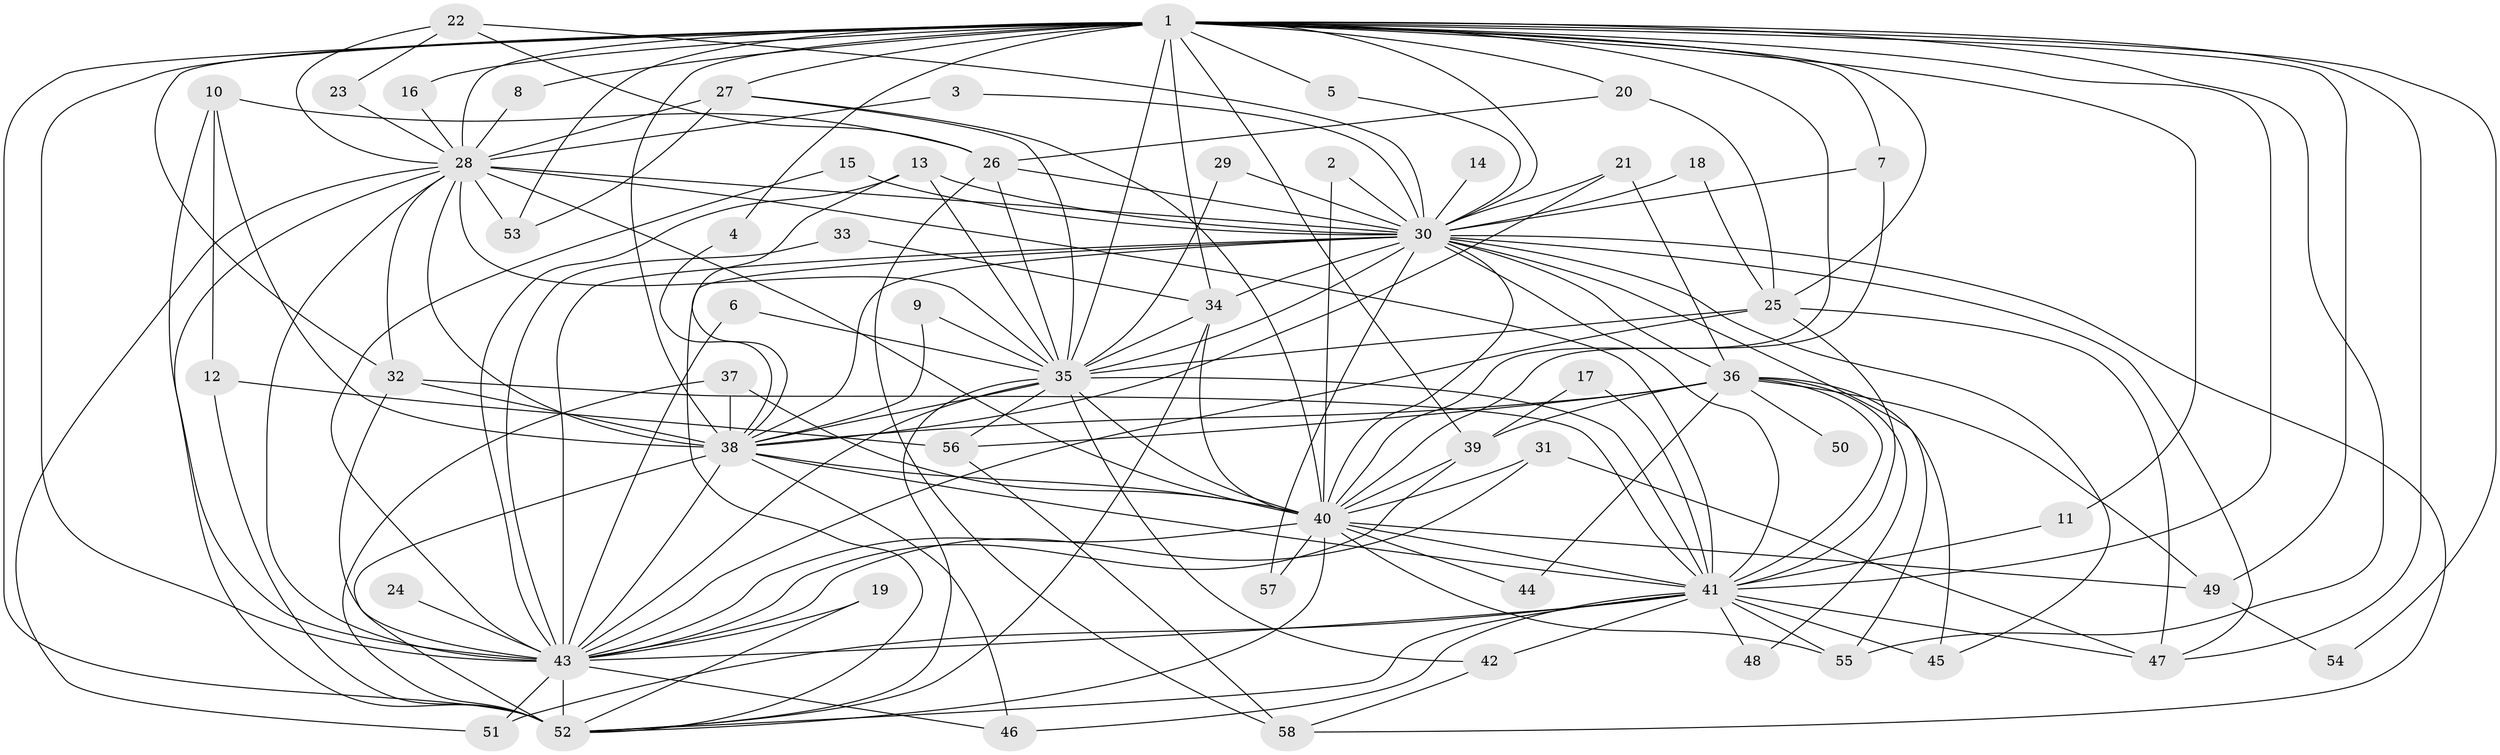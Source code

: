 // original degree distribution, {20: 0.008695652173913044, 19: 0.017391304347826087, 23: 0.017391304347826087, 33: 0.008695652173913044, 16: 0.008695652173913044, 27: 0.008695652173913044, 22: 0.017391304347826087, 4: 0.06956521739130435, 3: 0.21739130434782608, 2: 0.5565217391304348, 7: 0.017391304347826087, 12: 0.008695652173913044, 5: 0.043478260869565216}
// Generated by graph-tools (version 1.1) at 2025/25/03/09/25 03:25:50]
// undirected, 58 vertices, 165 edges
graph export_dot {
graph [start="1"]
  node [color=gray90,style=filled];
  1;
  2;
  3;
  4;
  5;
  6;
  7;
  8;
  9;
  10;
  11;
  12;
  13;
  14;
  15;
  16;
  17;
  18;
  19;
  20;
  21;
  22;
  23;
  24;
  25;
  26;
  27;
  28;
  29;
  30;
  31;
  32;
  33;
  34;
  35;
  36;
  37;
  38;
  39;
  40;
  41;
  42;
  43;
  44;
  45;
  46;
  47;
  48;
  49;
  50;
  51;
  52;
  53;
  54;
  55;
  56;
  57;
  58;
  1 -- 4 [weight=1.0];
  1 -- 5 [weight=2.0];
  1 -- 7 [weight=1.0];
  1 -- 8 [weight=1.0];
  1 -- 11 [weight=1.0];
  1 -- 16 [weight=1.0];
  1 -- 20 [weight=1.0];
  1 -- 25 [weight=1.0];
  1 -- 27 [weight=2.0];
  1 -- 28 [weight=2.0];
  1 -- 30 [weight=2.0];
  1 -- 32 [weight=1.0];
  1 -- 34 [weight=1.0];
  1 -- 35 [weight=2.0];
  1 -- 38 [weight=3.0];
  1 -- 39 [weight=1.0];
  1 -- 40 [weight=3.0];
  1 -- 41 [weight=2.0];
  1 -- 43 [weight=2.0];
  1 -- 47 [weight=1.0];
  1 -- 49 [weight=1.0];
  1 -- 52 [weight=2.0];
  1 -- 53 [weight=1.0];
  1 -- 54 [weight=1.0];
  1 -- 55 [weight=1.0];
  2 -- 30 [weight=1.0];
  2 -- 40 [weight=1.0];
  3 -- 28 [weight=1.0];
  3 -- 30 [weight=1.0];
  4 -- 38 [weight=1.0];
  5 -- 30 [weight=1.0];
  6 -- 35 [weight=1.0];
  6 -- 43 [weight=1.0];
  7 -- 30 [weight=1.0];
  7 -- 40 [weight=1.0];
  8 -- 28 [weight=1.0];
  9 -- 35 [weight=1.0];
  9 -- 38 [weight=1.0];
  10 -- 12 [weight=1.0];
  10 -- 26 [weight=1.0];
  10 -- 38 [weight=1.0];
  10 -- 43 [weight=1.0];
  11 -- 41 [weight=1.0];
  12 -- 52 [weight=1.0];
  12 -- 56 [weight=1.0];
  13 -- 30 [weight=1.0];
  13 -- 35 [weight=1.0];
  13 -- 38 [weight=1.0];
  13 -- 43 [weight=1.0];
  14 -- 30 [weight=1.0];
  15 -- 30 [weight=1.0];
  15 -- 43 [weight=1.0];
  16 -- 28 [weight=1.0];
  17 -- 39 [weight=1.0];
  17 -- 41 [weight=1.0];
  18 -- 25 [weight=1.0];
  18 -- 30 [weight=1.0];
  19 -- 43 [weight=1.0];
  19 -- 52 [weight=1.0];
  20 -- 25 [weight=1.0];
  20 -- 26 [weight=1.0];
  21 -- 30 [weight=1.0];
  21 -- 36 [weight=1.0];
  21 -- 38 [weight=1.0];
  22 -- 23 [weight=1.0];
  22 -- 26 [weight=1.0];
  22 -- 28 [weight=1.0];
  22 -- 30 [weight=1.0];
  23 -- 28 [weight=1.0];
  24 -- 43 [weight=1.0];
  25 -- 35 [weight=1.0];
  25 -- 41 [weight=1.0];
  25 -- 43 [weight=1.0];
  25 -- 47 [weight=1.0];
  26 -- 30 [weight=1.0];
  26 -- 35 [weight=1.0];
  26 -- 58 [weight=1.0];
  27 -- 28 [weight=3.0];
  27 -- 35 [weight=1.0];
  27 -- 40 [weight=1.0];
  27 -- 53 [weight=1.0];
  28 -- 30 [weight=2.0];
  28 -- 32 [weight=1.0];
  28 -- 35 [weight=1.0];
  28 -- 38 [weight=1.0];
  28 -- 40 [weight=2.0];
  28 -- 41 [weight=1.0];
  28 -- 43 [weight=1.0];
  28 -- 51 [weight=1.0];
  28 -- 52 [weight=2.0];
  28 -- 53 [weight=1.0];
  29 -- 30 [weight=1.0];
  29 -- 35 [weight=1.0];
  30 -- 34 [weight=1.0];
  30 -- 35 [weight=1.0];
  30 -- 36 [weight=1.0];
  30 -- 38 [weight=1.0];
  30 -- 40 [weight=2.0];
  30 -- 41 [weight=1.0];
  30 -- 43 [weight=4.0];
  30 -- 45 [weight=1.0];
  30 -- 47 [weight=1.0];
  30 -- 52 [weight=1.0];
  30 -- 55 [weight=1.0];
  30 -- 57 [weight=1.0];
  30 -- 58 [weight=1.0];
  31 -- 40 [weight=1.0];
  31 -- 43 [weight=1.0];
  31 -- 47 [weight=1.0];
  32 -- 38 [weight=2.0];
  32 -- 41 [weight=1.0];
  32 -- 43 [weight=1.0];
  33 -- 34 [weight=1.0];
  33 -- 43 [weight=1.0];
  34 -- 35 [weight=1.0];
  34 -- 40 [weight=1.0];
  34 -- 52 [weight=1.0];
  35 -- 38 [weight=1.0];
  35 -- 40 [weight=2.0];
  35 -- 41 [weight=2.0];
  35 -- 42 [weight=1.0];
  35 -- 43 [weight=1.0];
  35 -- 52 [weight=1.0];
  35 -- 56 [weight=1.0];
  36 -- 38 [weight=1.0];
  36 -- 39 [weight=1.0];
  36 -- 41 [weight=1.0];
  36 -- 44 [weight=1.0];
  36 -- 45 [weight=1.0];
  36 -- 48 [weight=1.0];
  36 -- 49 [weight=1.0];
  36 -- 50 [weight=1.0];
  36 -- 56 [weight=1.0];
  37 -- 38 [weight=1.0];
  37 -- 40 [weight=1.0];
  37 -- 52 [weight=2.0];
  38 -- 40 [weight=1.0];
  38 -- 41 [weight=1.0];
  38 -- 43 [weight=2.0];
  38 -- 46 [weight=1.0];
  38 -- 52 [weight=1.0];
  39 -- 40 [weight=2.0];
  39 -- 43 [weight=1.0];
  40 -- 41 [weight=1.0];
  40 -- 43 [weight=1.0];
  40 -- 44 [weight=1.0];
  40 -- 49 [weight=1.0];
  40 -- 52 [weight=1.0];
  40 -- 55 [weight=1.0];
  40 -- 57 [weight=1.0];
  41 -- 42 [weight=1.0];
  41 -- 43 [weight=1.0];
  41 -- 45 [weight=1.0];
  41 -- 46 [weight=1.0];
  41 -- 47 [weight=1.0];
  41 -- 48 [weight=1.0];
  41 -- 51 [weight=1.0];
  41 -- 52 [weight=2.0];
  41 -- 55 [weight=1.0];
  42 -- 58 [weight=1.0];
  43 -- 46 [weight=1.0];
  43 -- 51 [weight=1.0];
  43 -- 52 [weight=1.0];
  49 -- 54 [weight=1.0];
  56 -- 58 [weight=1.0];
}

